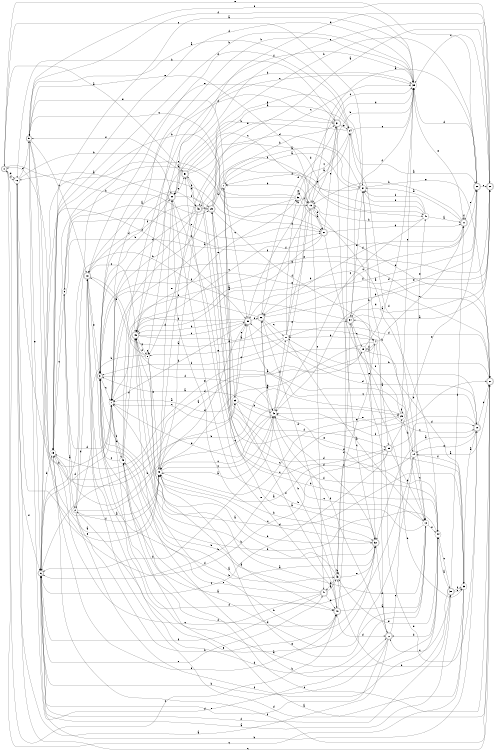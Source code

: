 digraph n42_8 {
__start0 [label="" shape="none"];

rankdir=LR;
size="8,5";

s0 [style="rounded,filled", color="black", fillcolor="white" shape="doublecircle", label="0"];
s1 [style="filled", color="black", fillcolor="white" shape="circle", label="1"];
s2 [style="filled", color="black", fillcolor="white" shape="circle", label="2"];
s3 [style="rounded,filled", color="black", fillcolor="white" shape="doublecircle", label="3"];
s4 [style="filled", color="black", fillcolor="white" shape="circle", label="4"];
s5 [style="rounded,filled", color="black", fillcolor="white" shape="doublecircle", label="5"];
s6 [style="rounded,filled", color="black", fillcolor="white" shape="doublecircle", label="6"];
s7 [style="filled", color="black", fillcolor="white" shape="circle", label="7"];
s8 [style="filled", color="black", fillcolor="white" shape="circle", label="8"];
s9 [style="filled", color="black", fillcolor="white" shape="circle", label="9"];
s10 [style="rounded,filled", color="black", fillcolor="white" shape="doublecircle", label="10"];
s11 [style="rounded,filled", color="black", fillcolor="white" shape="doublecircle", label="11"];
s12 [style="filled", color="black", fillcolor="white" shape="circle", label="12"];
s13 [style="rounded,filled", color="black", fillcolor="white" shape="doublecircle", label="13"];
s14 [style="filled", color="black", fillcolor="white" shape="circle", label="14"];
s15 [style="filled", color="black", fillcolor="white" shape="circle", label="15"];
s16 [style="filled", color="black", fillcolor="white" shape="circle", label="16"];
s17 [style="filled", color="black", fillcolor="white" shape="circle", label="17"];
s18 [style="rounded,filled", color="black", fillcolor="white" shape="doublecircle", label="18"];
s19 [style="filled", color="black", fillcolor="white" shape="circle", label="19"];
s20 [style="rounded,filled", color="black", fillcolor="white" shape="doublecircle", label="20"];
s21 [style="rounded,filled", color="black", fillcolor="white" shape="doublecircle", label="21"];
s22 [style="rounded,filled", color="black", fillcolor="white" shape="doublecircle", label="22"];
s23 [style="filled", color="black", fillcolor="white" shape="circle", label="23"];
s24 [style="filled", color="black", fillcolor="white" shape="circle", label="24"];
s25 [style="filled", color="black", fillcolor="white" shape="circle", label="25"];
s26 [style="rounded,filled", color="black", fillcolor="white" shape="doublecircle", label="26"];
s27 [style="rounded,filled", color="black", fillcolor="white" shape="doublecircle", label="27"];
s28 [style="rounded,filled", color="black", fillcolor="white" shape="doublecircle", label="28"];
s29 [style="rounded,filled", color="black", fillcolor="white" shape="doublecircle", label="29"];
s30 [style="rounded,filled", color="black", fillcolor="white" shape="doublecircle", label="30"];
s31 [style="rounded,filled", color="black", fillcolor="white" shape="doublecircle", label="31"];
s32 [style="rounded,filled", color="black", fillcolor="white" shape="doublecircle", label="32"];
s33 [style="filled", color="black", fillcolor="white" shape="circle", label="33"];
s34 [style="rounded,filled", color="black", fillcolor="white" shape="doublecircle", label="34"];
s35 [style="filled", color="black", fillcolor="white" shape="circle", label="35"];
s36 [style="filled", color="black", fillcolor="white" shape="circle", label="36"];
s37 [style="filled", color="black", fillcolor="white" shape="circle", label="37"];
s38 [style="rounded,filled", color="black", fillcolor="white" shape="doublecircle", label="38"];
s39 [style="rounded,filled", color="black", fillcolor="white" shape="doublecircle", label="39"];
s40 [style="rounded,filled", color="black", fillcolor="white" shape="doublecircle", label="40"];
s41 [style="filled", color="black", fillcolor="white" shape="circle", label="41"];
s42 [style="filled", color="black", fillcolor="white" shape="circle", label="42"];
s43 [style="filled", color="black", fillcolor="white" shape="circle", label="43"];
s44 [style="filled", color="black", fillcolor="white" shape="circle", label="44"];
s45 [style="filled", color="black", fillcolor="white" shape="circle", label="45"];
s46 [style="rounded,filled", color="black", fillcolor="white" shape="doublecircle", label="46"];
s47 [style="rounded,filled", color="black", fillcolor="white" shape="doublecircle", label="47"];
s48 [style="filled", color="black", fillcolor="white" shape="circle", label="48"];
s49 [style="rounded,filled", color="black", fillcolor="white" shape="doublecircle", label="49"];
s50 [style="rounded,filled", color="black", fillcolor="white" shape="doublecircle", label="50"];
s51 [style="rounded,filled", color="black", fillcolor="white" shape="doublecircle", label="51"];
s0 -> s51 [label="a"];
s0 -> s29 [label="b"];
s0 -> s40 [label="c"];
s0 -> s16 [label="d"];
s0 -> s20 [label="e"];
s0 -> s16 [label="f"];
s1 -> s37 [label="a"];
s1 -> s31 [label="b"];
s1 -> s50 [label="c"];
s1 -> s23 [label="d"];
s1 -> s5 [label="e"];
s1 -> s39 [label="f"];
s2 -> s48 [label="a"];
s2 -> s40 [label="b"];
s2 -> s25 [label="c"];
s2 -> s18 [label="d"];
s2 -> s31 [label="e"];
s2 -> s44 [label="f"];
s3 -> s40 [label="a"];
s3 -> s30 [label="b"];
s3 -> s7 [label="c"];
s3 -> s33 [label="d"];
s3 -> s27 [label="e"];
s3 -> s42 [label="f"];
s4 -> s39 [label="a"];
s4 -> s17 [label="b"];
s4 -> s11 [label="c"];
s4 -> s48 [label="d"];
s4 -> s43 [label="e"];
s4 -> s19 [label="f"];
s5 -> s37 [label="a"];
s5 -> s25 [label="b"];
s5 -> s18 [label="c"];
s5 -> s22 [label="d"];
s5 -> s6 [label="e"];
s5 -> s35 [label="f"];
s6 -> s38 [label="a"];
s6 -> s15 [label="b"];
s6 -> s21 [label="c"];
s6 -> s50 [label="d"];
s6 -> s47 [label="e"];
s6 -> s38 [label="f"];
s7 -> s44 [label="a"];
s7 -> s0 [label="b"];
s7 -> s23 [label="c"];
s7 -> s6 [label="d"];
s7 -> s45 [label="e"];
s7 -> s41 [label="f"];
s8 -> s40 [label="a"];
s8 -> s2 [label="b"];
s8 -> s8 [label="c"];
s8 -> s49 [label="d"];
s8 -> s48 [label="e"];
s8 -> s18 [label="f"];
s9 -> s2 [label="a"];
s9 -> s23 [label="b"];
s9 -> s21 [label="c"];
s9 -> s7 [label="d"];
s9 -> s21 [label="e"];
s9 -> s20 [label="f"];
s10 -> s32 [label="a"];
s10 -> s6 [label="b"];
s10 -> s27 [label="c"];
s10 -> s50 [label="d"];
s10 -> s14 [label="e"];
s10 -> s42 [label="f"];
s11 -> s37 [label="a"];
s11 -> s13 [label="b"];
s11 -> s26 [label="c"];
s11 -> s26 [label="d"];
s11 -> s20 [label="e"];
s11 -> s11 [label="f"];
s12 -> s49 [label="a"];
s12 -> s30 [label="b"];
s12 -> s1 [label="c"];
s12 -> s18 [label="d"];
s12 -> s48 [label="e"];
s12 -> s44 [label="f"];
s13 -> s21 [label="a"];
s13 -> s1 [label="b"];
s13 -> s47 [label="c"];
s13 -> s21 [label="d"];
s13 -> s5 [label="e"];
s13 -> s26 [label="f"];
s14 -> s27 [label="a"];
s14 -> s34 [label="b"];
s14 -> s12 [label="c"];
s14 -> s45 [label="d"];
s14 -> s41 [label="e"];
s14 -> s42 [label="f"];
s15 -> s13 [label="a"];
s15 -> s35 [label="b"];
s15 -> s9 [label="c"];
s15 -> s19 [label="d"];
s15 -> s40 [label="e"];
s15 -> s48 [label="f"];
s16 -> s48 [label="a"];
s16 -> s30 [label="b"];
s16 -> s27 [label="c"];
s16 -> s5 [label="d"];
s16 -> s48 [label="e"];
s16 -> s6 [label="f"];
s17 -> s12 [label="a"];
s17 -> s35 [label="b"];
s17 -> s35 [label="c"];
s17 -> s36 [label="d"];
s17 -> s8 [label="e"];
s17 -> s3 [label="f"];
s18 -> s46 [label="a"];
s18 -> s32 [label="b"];
s18 -> s49 [label="c"];
s18 -> s4 [label="d"];
s18 -> s3 [label="e"];
s18 -> s32 [label="f"];
s19 -> s6 [label="a"];
s19 -> s33 [label="b"];
s19 -> s10 [label="c"];
s19 -> s35 [label="d"];
s19 -> s15 [label="e"];
s19 -> s4 [label="f"];
s20 -> s13 [label="a"];
s20 -> s30 [label="b"];
s20 -> s28 [label="c"];
s20 -> s35 [label="d"];
s20 -> s34 [label="e"];
s20 -> s50 [label="f"];
s21 -> s49 [label="a"];
s21 -> s9 [label="b"];
s21 -> s49 [label="c"];
s21 -> s11 [label="d"];
s21 -> s31 [label="e"];
s21 -> s12 [label="f"];
s22 -> s16 [label="a"];
s22 -> s6 [label="b"];
s22 -> s25 [label="c"];
s22 -> s37 [label="d"];
s22 -> s6 [label="e"];
s22 -> s42 [label="f"];
s23 -> s7 [label="a"];
s23 -> s42 [label="b"];
s23 -> s50 [label="c"];
s23 -> s50 [label="d"];
s23 -> s27 [label="e"];
s23 -> s40 [label="f"];
s24 -> s20 [label="a"];
s24 -> s49 [label="b"];
s24 -> s36 [label="c"];
s24 -> s18 [label="d"];
s24 -> s35 [label="e"];
s24 -> s12 [label="f"];
s25 -> s49 [label="a"];
s25 -> s6 [label="b"];
s25 -> s48 [label="c"];
s25 -> s14 [label="d"];
s25 -> s35 [label="e"];
s25 -> s25 [label="f"];
s26 -> s42 [label="a"];
s26 -> s28 [label="b"];
s26 -> s17 [label="c"];
s26 -> s31 [label="d"];
s26 -> s10 [label="e"];
s26 -> s3 [label="f"];
s27 -> s45 [label="a"];
s27 -> s17 [label="b"];
s27 -> s45 [label="c"];
s27 -> s17 [label="d"];
s27 -> s3 [label="e"];
s27 -> s15 [label="f"];
s28 -> s42 [label="a"];
s28 -> s49 [label="b"];
s28 -> s35 [label="c"];
s28 -> s30 [label="d"];
s28 -> s30 [label="e"];
s28 -> s5 [label="f"];
s29 -> s28 [label="a"];
s29 -> s1 [label="b"];
s29 -> s35 [label="c"];
s29 -> s44 [label="d"];
s29 -> s41 [label="e"];
s29 -> s4 [label="f"];
s30 -> s16 [label="a"];
s30 -> s32 [label="b"];
s30 -> s39 [label="c"];
s30 -> s18 [label="d"];
s30 -> s51 [label="e"];
s30 -> s29 [label="f"];
s31 -> s13 [label="a"];
s31 -> s16 [label="b"];
s31 -> s32 [label="c"];
s31 -> s35 [label="d"];
s31 -> s24 [label="e"];
s31 -> s3 [label="f"];
s32 -> s29 [label="a"];
s32 -> s7 [label="b"];
s32 -> s48 [label="c"];
s32 -> s42 [label="d"];
s32 -> s2 [label="e"];
s32 -> s22 [label="f"];
s33 -> s10 [label="a"];
s33 -> s43 [label="b"];
s33 -> s0 [label="c"];
s33 -> s18 [label="d"];
s33 -> s51 [label="e"];
s33 -> s14 [label="f"];
s34 -> s28 [label="a"];
s34 -> s33 [label="b"];
s34 -> s19 [label="c"];
s34 -> s10 [label="d"];
s34 -> s37 [label="e"];
s34 -> s6 [label="f"];
s35 -> s15 [label="a"];
s35 -> s7 [label="b"];
s35 -> s8 [label="c"];
s35 -> s15 [label="d"];
s35 -> s11 [label="e"];
s35 -> s34 [label="f"];
s36 -> s7 [label="a"];
s36 -> s15 [label="b"];
s36 -> s5 [label="c"];
s36 -> s27 [label="d"];
s36 -> s36 [label="e"];
s36 -> s13 [label="f"];
s37 -> s1 [label="a"];
s37 -> s32 [label="b"];
s37 -> s0 [label="c"];
s37 -> s46 [label="d"];
s37 -> s27 [label="e"];
s37 -> s1 [label="f"];
s38 -> s44 [label="a"];
s38 -> s49 [label="b"];
s38 -> s22 [label="c"];
s38 -> s11 [label="d"];
s38 -> s33 [label="e"];
s38 -> s33 [label="f"];
s39 -> s48 [label="a"];
s39 -> s12 [label="b"];
s39 -> s6 [label="c"];
s39 -> s10 [label="d"];
s39 -> s20 [label="e"];
s39 -> s5 [label="f"];
s40 -> s12 [label="a"];
s40 -> s26 [label="b"];
s40 -> s24 [label="c"];
s40 -> s22 [label="d"];
s40 -> s51 [label="e"];
s40 -> s3 [label="f"];
s41 -> s11 [label="a"];
s41 -> s13 [label="b"];
s41 -> s42 [label="c"];
s41 -> s46 [label="d"];
s41 -> s37 [label="e"];
s41 -> s37 [label="f"];
s42 -> s3 [label="a"];
s42 -> s6 [label="b"];
s42 -> s48 [label="c"];
s42 -> s7 [label="d"];
s42 -> s13 [label="e"];
s42 -> s17 [label="f"];
s43 -> s49 [label="a"];
s43 -> s43 [label="b"];
s43 -> s34 [label="c"];
s43 -> s26 [label="d"];
s43 -> s32 [label="e"];
s43 -> s47 [label="f"];
s44 -> s13 [label="a"];
s44 -> s3 [label="b"];
s44 -> s38 [label="c"];
s44 -> s22 [label="d"];
s44 -> s43 [label="e"];
s44 -> s29 [label="f"];
s45 -> s43 [label="a"];
s45 -> s35 [label="b"];
s45 -> s3 [label="c"];
s45 -> s49 [label="d"];
s45 -> s28 [label="e"];
s45 -> s7 [label="f"];
s46 -> s48 [label="a"];
s46 -> s7 [label="b"];
s46 -> s29 [label="c"];
s46 -> s7 [label="d"];
s46 -> s8 [label="e"];
s46 -> s3 [label="f"];
s47 -> s43 [label="a"];
s47 -> s3 [label="b"];
s47 -> s15 [label="c"];
s47 -> s40 [label="d"];
s47 -> s45 [label="e"];
s47 -> s6 [label="f"];
s48 -> s42 [label="a"];
s48 -> s32 [label="b"];
s48 -> s42 [label="c"];
s48 -> s30 [label="d"];
s48 -> s31 [label="e"];
s48 -> s50 [label="f"];
s49 -> s34 [label="a"];
s49 -> s14 [label="b"];
s49 -> s50 [label="c"];
s49 -> s8 [label="d"];
s49 -> s36 [label="e"];
s49 -> s35 [label="f"];
s50 -> s24 [label="a"];
s50 -> s49 [label="b"];
s50 -> s10 [label="c"];
s50 -> s7 [label="d"];
s50 -> s26 [label="e"];
s50 -> s7 [label="f"];
s51 -> s24 [label="a"];
s51 -> s46 [label="b"];
s51 -> s13 [label="c"];
s51 -> s44 [label="d"];
s51 -> s24 [label="e"];
s51 -> s5 [label="f"];

}